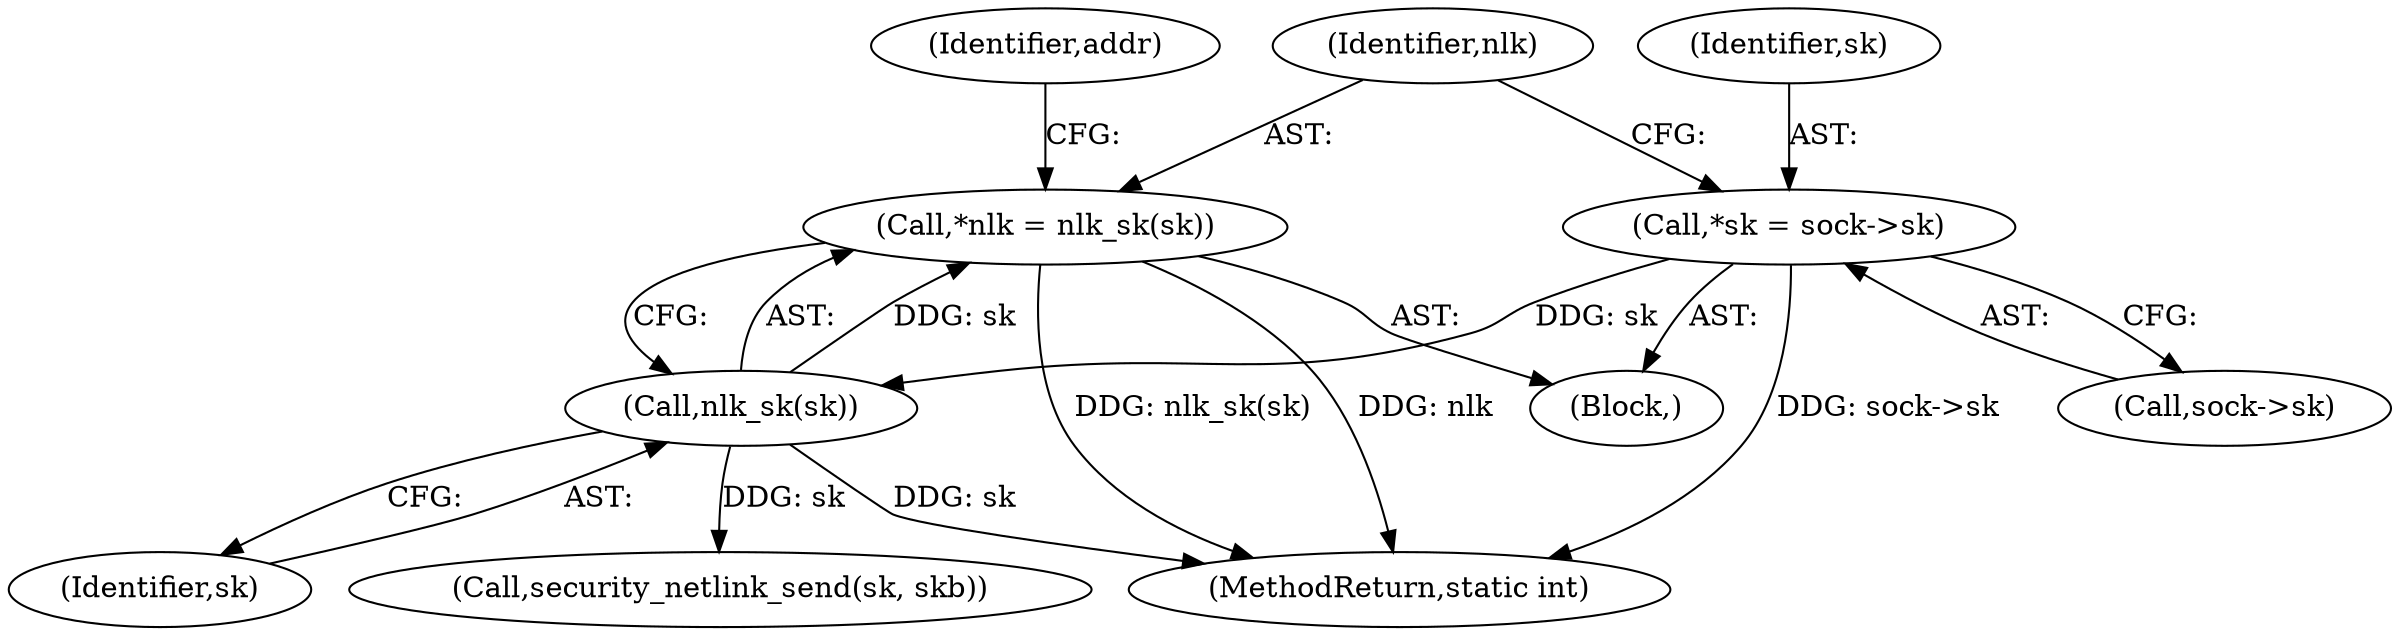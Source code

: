 digraph "0_linux_e0e3cea46d31d23dc40df0a49a7a2c04fe8edfea@pointer" {
"1000118" [label="(Call,*nlk = nlk_sk(sk))"];
"1000120" [label="(Call,nlk_sk(sk))"];
"1000112" [label="(Call,*sk = sock->sk)"];
"1000118" [label="(Call,*nlk = nlk_sk(sk))"];
"1000121" [label="(Identifier,sk)"];
"1000114" [label="(Call,sock->sk)"];
"1000113" [label="(Identifier,sk)"];
"1000112" [label="(Call,*sk = sock->sk)"];
"1000105" [label="(Block,)"];
"1000303" [label="(Call,security_netlink_send(sk, skb))"];
"1000124" [label="(Identifier,addr)"];
"1000119" [label="(Identifier,nlk)"];
"1000120" [label="(Call,nlk_sk(sk))"];
"1000344" [label="(MethodReturn,static int)"];
"1000118" -> "1000105"  [label="AST: "];
"1000118" -> "1000120"  [label="CFG: "];
"1000119" -> "1000118"  [label="AST: "];
"1000120" -> "1000118"  [label="AST: "];
"1000124" -> "1000118"  [label="CFG: "];
"1000118" -> "1000344"  [label="DDG: nlk_sk(sk)"];
"1000118" -> "1000344"  [label="DDG: nlk"];
"1000120" -> "1000118"  [label="DDG: sk"];
"1000120" -> "1000121"  [label="CFG: "];
"1000121" -> "1000120"  [label="AST: "];
"1000120" -> "1000344"  [label="DDG: sk"];
"1000112" -> "1000120"  [label="DDG: sk"];
"1000120" -> "1000303"  [label="DDG: sk"];
"1000112" -> "1000105"  [label="AST: "];
"1000112" -> "1000114"  [label="CFG: "];
"1000113" -> "1000112"  [label="AST: "];
"1000114" -> "1000112"  [label="AST: "];
"1000119" -> "1000112"  [label="CFG: "];
"1000112" -> "1000344"  [label="DDG: sock->sk"];
}
